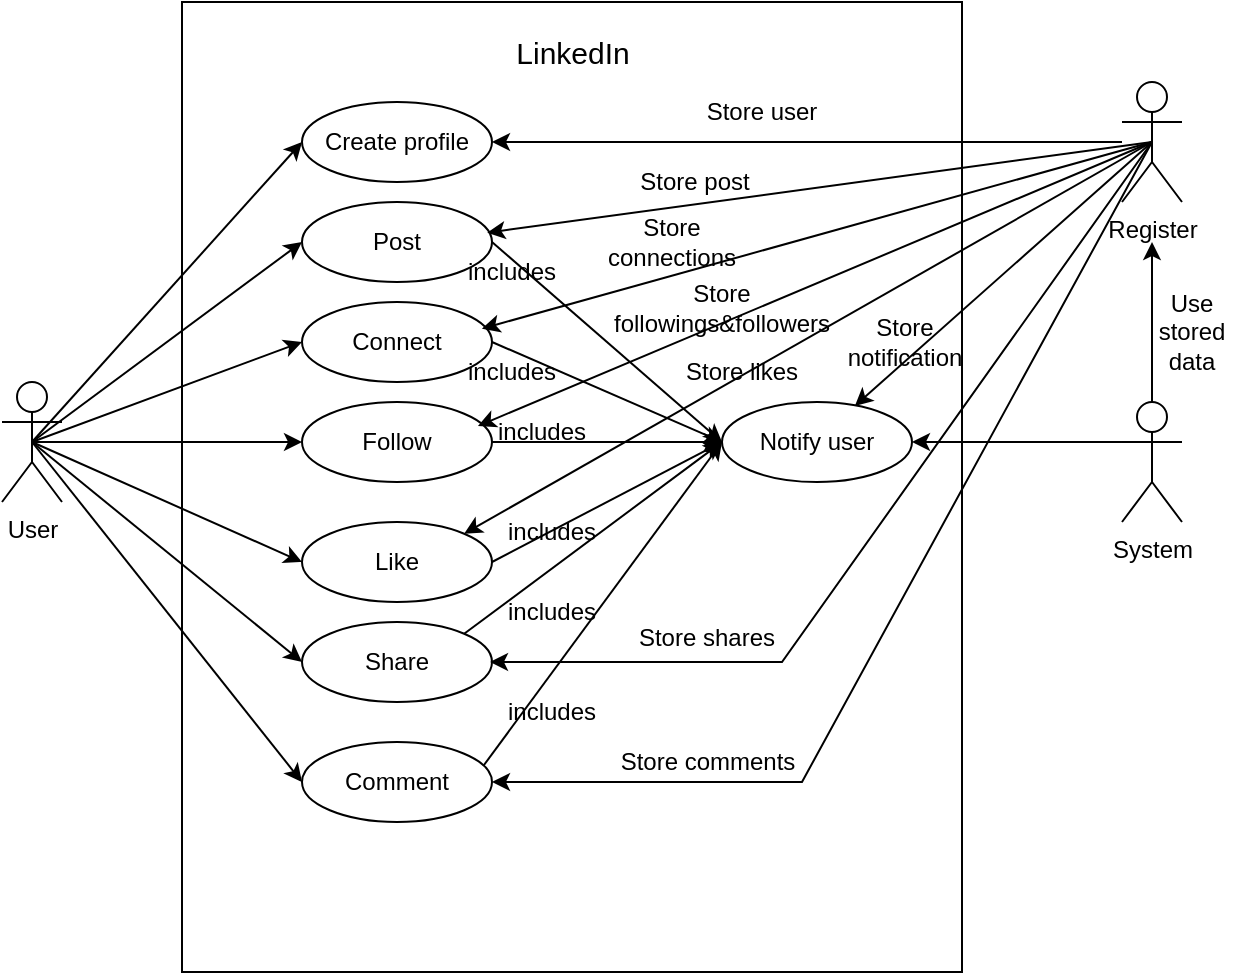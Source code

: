 <mxfile version="26.0.15">
  <diagram name="Page-1" id="u8KSf18VynHDoSZsbL8e">
    <mxGraphModel dx="662" dy="498" grid="1" gridSize="10" guides="1" tooltips="1" connect="1" arrows="1" fold="1" page="1" pageScale="1" pageWidth="850" pageHeight="1100" math="0" shadow="0">
      <root>
        <mxCell id="0" />
        <mxCell id="1" parent="0" />
        <mxCell id="f4uADDoj7FKuiAfa9lUN-1" value="" style="rounded=0;whiteSpace=wrap;html=1;" parent="1" vertex="1">
          <mxGeometry x="230" y="390" width="390" height="485" as="geometry" />
        </mxCell>
        <mxCell id="f4uADDoj7FKuiAfa9lUN-2" value="&lt;font style=&quot;font-size: 15px;&quot;&gt;LinkedIn&lt;/font&gt;" style="text;html=1;align=center;verticalAlign=middle;whiteSpace=wrap;rounded=0;" parent="1" vertex="1">
          <mxGeometry x="393" y="400" width="65" height="30" as="geometry" />
        </mxCell>
        <mxCell id="f4uADDoj7FKuiAfa9lUN-3" value="User" style="shape=umlActor;verticalLabelPosition=bottom;verticalAlign=top;html=1;outlineConnect=0;" parent="1" vertex="1">
          <mxGeometry x="140" y="580" width="30" height="60" as="geometry" />
        </mxCell>
        <mxCell id="TD6OLL0e27pg_p5R1bLh-2" style="edgeStyle=orthogonalEdgeStyle;rounded=0;orthogonalLoop=1;jettySize=auto;html=1;" parent="1" source="f4uADDoj7FKuiAfa9lUN-7" edge="1">
          <mxGeometry relative="1" as="geometry">
            <mxPoint x="715" y="510" as="targetPoint" />
          </mxGeometry>
        </mxCell>
        <mxCell id="TD6OLL0e27pg_p5R1bLh-9" style="edgeStyle=orthogonalEdgeStyle;rounded=0;orthogonalLoop=1;jettySize=auto;html=1;exitX=0;exitY=0.333;exitDx=0;exitDy=0;exitPerimeter=0;entryX=1;entryY=0.5;entryDx=0;entryDy=0;" parent="1" source="f4uADDoj7FKuiAfa9lUN-7" target="f4uADDoj7FKuiAfa9lUN-21" edge="1">
          <mxGeometry relative="1" as="geometry" />
        </mxCell>
        <mxCell id="f4uADDoj7FKuiAfa9lUN-7" value="System" style="shape=umlActor;verticalLabelPosition=bottom;verticalAlign=top;html=1;outlineConnect=0;" parent="1" vertex="1">
          <mxGeometry x="700" y="590" width="30" height="60" as="geometry" />
        </mxCell>
        <mxCell id="f4uADDoj7FKuiAfa9lUN-9" value="Create profile" style="ellipse;whiteSpace=wrap;html=1;" parent="1" vertex="1">
          <mxGeometry x="290" y="440" width="95" height="40" as="geometry" />
        </mxCell>
        <mxCell id="f4uADDoj7FKuiAfa9lUN-13" value="Post" style="ellipse;whiteSpace=wrap;html=1;" parent="1" vertex="1">
          <mxGeometry x="290" y="490" width="95" height="40" as="geometry" />
        </mxCell>
        <mxCell id="f4uADDoj7FKuiAfa9lUN-14" value="Connect" style="ellipse;whiteSpace=wrap;html=1;" parent="1" vertex="1">
          <mxGeometry x="290" y="540" width="95" height="40" as="geometry" />
        </mxCell>
        <mxCell id="f4uADDoj7FKuiAfa9lUN-17" value="Follow" style="ellipse;whiteSpace=wrap;html=1;" parent="1" vertex="1">
          <mxGeometry x="290" y="590" width="95" height="40" as="geometry" />
        </mxCell>
        <mxCell id="f4uADDoj7FKuiAfa9lUN-19" value="Like" style="ellipse;whiteSpace=wrap;html=1;" parent="1" vertex="1">
          <mxGeometry x="290" y="650" width="95" height="40" as="geometry" />
        </mxCell>
        <mxCell id="f4uADDoj7FKuiAfa9lUN-20" value="Share" style="ellipse;whiteSpace=wrap;html=1;" parent="1" vertex="1">
          <mxGeometry x="290" y="700" width="95" height="40" as="geometry" />
        </mxCell>
        <mxCell id="f4uADDoj7FKuiAfa9lUN-21" value="Notify user" style="ellipse;whiteSpace=wrap;html=1;" parent="1" vertex="1">
          <mxGeometry x="500" y="590" width="95" height="40" as="geometry" />
        </mxCell>
        <mxCell id="f4uADDoj7FKuiAfa9lUN-24" value="" style="endArrow=classic;html=1;rounded=0;exitX=0.5;exitY=0.5;exitDx=0;exitDy=0;exitPerimeter=0;entryX=0;entryY=0.5;entryDx=0;entryDy=0;" parent="1" source="f4uADDoj7FKuiAfa9lUN-3" target="f4uADDoj7FKuiAfa9lUN-13" edge="1">
          <mxGeometry width="50" height="50" relative="1" as="geometry">
            <mxPoint x="190" y="520" as="sourcePoint" />
            <mxPoint x="470" y="590" as="targetPoint" />
          </mxGeometry>
        </mxCell>
        <mxCell id="f4uADDoj7FKuiAfa9lUN-25" value="" style="endArrow=classic;html=1;rounded=0;exitX=0.5;exitY=0.5;exitDx=0;exitDy=0;exitPerimeter=0;entryX=0;entryY=0.5;entryDx=0;entryDy=0;" parent="1" source="f4uADDoj7FKuiAfa9lUN-3" target="f4uADDoj7FKuiAfa9lUN-14" edge="1">
          <mxGeometry width="50" height="50" relative="1" as="geometry">
            <mxPoint x="115" y="510" as="sourcePoint" />
            <mxPoint x="290" y="570" as="targetPoint" />
          </mxGeometry>
        </mxCell>
        <mxCell id="f4uADDoj7FKuiAfa9lUN-28" value="" style="endArrow=classic;html=1;rounded=0;exitX=0.5;exitY=0.5;exitDx=0;exitDy=0;exitPerimeter=0;entryX=0;entryY=0.5;entryDx=0;entryDy=0;" parent="1" source="f4uADDoj7FKuiAfa9lUN-3" target="f4uADDoj7FKuiAfa9lUN-17" edge="1">
          <mxGeometry width="50" height="50" relative="1" as="geometry">
            <mxPoint x="115" y="560" as="sourcePoint" />
            <mxPoint x="290" y="670" as="targetPoint" />
          </mxGeometry>
        </mxCell>
        <mxCell id="f4uADDoj7FKuiAfa9lUN-29" value="" style="endArrow=classic;html=1;rounded=0;exitX=0.5;exitY=0.5;exitDx=0;exitDy=0;exitPerimeter=0;entryX=0;entryY=0.5;entryDx=0;entryDy=0;" parent="1" source="f4uADDoj7FKuiAfa9lUN-3" target="f4uADDoj7FKuiAfa9lUN-19" edge="1">
          <mxGeometry width="50" height="50" relative="1" as="geometry">
            <mxPoint x="100" y="550" as="sourcePoint" />
            <mxPoint x="275" y="710" as="targetPoint" />
          </mxGeometry>
        </mxCell>
        <mxCell id="f4uADDoj7FKuiAfa9lUN-30" value="" style="endArrow=classic;html=1;rounded=0;entryX=0;entryY=0.5;entryDx=0;entryDy=0;exitX=0.5;exitY=0.5;exitDx=0;exitDy=0;exitPerimeter=0;" parent="1" source="f4uADDoj7FKuiAfa9lUN-3" edge="1">
          <mxGeometry width="50" height="50" relative="1" as="geometry">
            <mxPoint x="115" y="510" as="sourcePoint" />
            <mxPoint x="290" y="720" as="targetPoint" />
          </mxGeometry>
        </mxCell>
        <mxCell id="f4uADDoj7FKuiAfa9lUN-40" value="Comment" style="ellipse;whiteSpace=wrap;html=1;" parent="1" vertex="1">
          <mxGeometry x="290" y="760" width="95" height="40" as="geometry" />
        </mxCell>
        <mxCell id="f4uADDoj7FKuiAfa9lUN-41" value="" style="endArrow=classic;html=1;rounded=0;entryX=0;entryY=0.5;entryDx=0;entryDy=0;exitX=0.5;exitY=0.5;exitDx=0;exitDy=0;exitPerimeter=0;" parent="1" source="f4uADDoj7FKuiAfa9lUN-3" target="f4uADDoj7FKuiAfa9lUN-40" edge="1">
          <mxGeometry width="50" height="50" relative="1" as="geometry">
            <mxPoint x="115" y="507.5" as="sourcePoint" />
            <mxPoint x="290" y="767.5" as="targetPoint" />
          </mxGeometry>
        </mxCell>
        <mxCell id="f4uADDoj7FKuiAfa9lUN-44" value="includes" style="text;html=1;align=center;verticalAlign=middle;whiteSpace=wrap;rounded=0;" parent="1" vertex="1">
          <mxGeometry x="385" y="730" width="60" height="30" as="geometry" />
        </mxCell>
        <mxCell id="f4uADDoj7FKuiAfa9lUN-47" value="" style="endArrow=classic;html=1;rounded=0;exitX=1;exitY=0.5;exitDx=0;exitDy=0;entryX=0;entryY=0.5;entryDx=0;entryDy=0;" parent="1" target="f4uADDoj7FKuiAfa9lUN-21" edge="1">
          <mxGeometry width="50" height="50" relative="1" as="geometry">
            <mxPoint x="385" y="670" as="sourcePoint" />
            <mxPoint x="480" y="770" as="targetPoint" />
          </mxGeometry>
        </mxCell>
        <mxCell id="f4uADDoj7FKuiAfa9lUN-49" value="includes" style="text;html=1;align=center;verticalAlign=middle;whiteSpace=wrap;rounded=0;" parent="1" vertex="1">
          <mxGeometry x="380" y="590" width="60" height="30" as="geometry" />
        </mxCell>
        <mxCell id="f4uADDoj7FKuiAfa9lUN-51" value="" style="endArrow=classic;html=1;rounded=0;exitX=0.954;exitY=0.3;exitDx=0;exitDy=0;entryX=0;entryY=0.5;entryDx=0;entryDy=0;exitPerimeter=0;" parent="1" source="f4uADDoj7FKuiAfa9lUN-40" target="f4uADDoj7FKuiAfa9lUN-21" edge="1">
          <mxGeometry width="50" height="50" relative="1" as="geometry">
            <mxPoint x="385" y="770" as="sourcePoint" />
            <mxPoint x="480" y="870" as="targetPoint" />
          </mxGeometry>
        </mxCell>
        <mxCell id="f4uADDoj7FKuiAfa9lUN-52" value="" style="endArrow=classic;html=1;rounded=0;exitX=1;exitY=0;exitDx=0;exitDy=0;entryX=0;entryY=0.5;entryDx=0;entryDy=0;" parent="1" source="f4uADDoj7FKuiAfa9lUN-20" target="f4uADDoj7FKuiAfa9lUN-21" edge="1">
          <mxGeometry width="50" height="50" relative="1" as="geometry">
            <mxPoint x="385" y="720" as="sourcePoint" />
            <mxPoint x="490" y="830" as="targetPoint" />
          </mxGeometry>
        </mxCell>
        <mxCell id="f4uADDoj7FKuiAfa9lUN-46" value="includes" style="text;html=1;align=center;verticalAlign=middle;whiteSpace=wrap;rounded=0;" parent="1" vertex="1">
          <mxGeometry x="385" y="680" width="60" height="30" as="geometry" />
        </mxCell>
        <mxCell id="f4uADDoj7FKuiAfa9lUN-54" value="" style="endArrow=classic;html=1;rounded=0;exitX=1;exitY=0.5;exitDx=0;exitDy=0;entryX=0;entryY=0.5;entryDx=0;entryDy=0;" parent="1" source="f4uADDoj7FKuiAfa9lUN-17" target="f4uADDoj7FKuiAfa9lUN-21" edge="1">
          <mxGeometry width="50" height="50" relative="1" as="geometry">
            <mxPoint x="385" y="620" as="sourcePoint" />
            <mxPoint x="490" y="780" as="targetPoint" />
          </mxGeometry>
        </mxCell>
        <mxCell id="f4uADDoj7FKuiAfa9lUN-55" value="includes" style="text;html=1;align=center;verticalAlign=middle;whiteSpace=wrap;rounded=0;" parent="1" vertex="1">
          <mxGeometry x="385" y="640" width="60" height="30" as="geometry" />
        </mxCell>
        <mxCell id="f4uADDoj7FKuiAfa9lUN-56" value="" style="endArrow=classic;html=1;rounded=0;exitX=1;exitY=0.5;exitDx=0;exitDy=0;entryX=0;entryY=0.5;entryDx=0;entryDy=0;" parent="1" source="f4uADDoj7FKuiAfa9lUN-14" target="f4uADDoj7FKuiAfa9lUN-21" edge="1">
          <mxGeometry width="50" height="50" relative="1" as="geometry">
            <mxPoint x="385" y="570" as="sourcePoint" />
            <mxPoint x="500" y="780" as="targetPoint" />
          </mxGeometry>
        </mxCell>
        <mxCell id="f4uADDoj7FKuiAfa9lUN-57" value="includes" style="text;html=1;align=center;verticalAlign=middle;whiteSpace=wrap;rounded=0;" parent="1" vertex="1">
          <mxGeometry x="365" y="560" width="60" height="30" as="geometry" />
        </mxCell>
        <mxCell id="f4uADDoj7FKuiAfa9lUN-59" value="" style="endArrow=classic;html=1;rounded=0;exitX=1;exitY=0.5;exitDx=0;exitDy=0;entryX=0;entryY=0.5;entryDx=0;entryDy=0;" parent="1" target="f4uADDoj7FKuiAfa9lUN-21" edge="1">
          <mxGeometry width="50" height="50" relative="1" as="geometry">
            <mxPoint x="385" y="510" as="sourcePoint" />
            <mxPoint x="500" y="770" as="targetPoint" />
          </mxGeometry>
        </mxCell>
        <mxCell id="f4uADDoj7FKuiAfa9lUN-60" value="includes" style="text;html=1;align=center;verticalAlign=middle;whiteSpace=wrap;rounded=0;" parent="1" vertex="1">
          <mxGeometry x="365" y="510" width="60" height="30" as="geometry" />
        </mxCell>
        <mxCell id="f4uADDoj7FKuiAfa9lUN-64" value="" style="endArrow=classic;html=1;rounded=0;exitX=0.5;exitY=0.5;exitDx=0;exitDy=0;exitPerimeter=0;entryX=0;entryY=0.5;entryDx=0;entryDy=0;" parent="1" source="f4uADDoj7FKuiAfa9lUN-3" target="f4uADDoj7FKuiAfa9lUN-9" edge="1">
          <mxGeometry width="50" height="50" relative="1" as="geometry">
            <mxPoint x="150" y="590" as="sourcePoint" />
            <mxPoint x="285" y="490" as="targetPoint" />
          </mxGeometry>
        </mxCell>
        <mxCell id="TD6OLL0e27pg_p5R1bLh-6" style="edgeStyle=orthogonalEdgeStyle;rounded=0;orthogonalLoop=1;jettySize=auto;html=1;entryX=1;entryY=0.5;entryDx=0;entryDy=0;" parent="1" source="TD6OLL0e27pg_p5R1bLh-1" target="f4uADDoj7FKuiAfa9lUN-9" edge="1">
          <mxGeometry relative="1" as="geometry" />
        </mxCell>
        <mxCell id="TD6OLL0e27pg_p5R1bLh-1" value="Register" style="shape=umlActor;verticalLabelPosition=bottom;verticalAlign=top;html=1;outlineConnect=0;" parent="1" vertex="1">
          <mxGeometry x="700" y="430" width="30" height="60" as="geometry" />
        </mxCell>
        <mxCell id="TD6OLL0e27pg_p5R1bLh-3" value="Use stored data" style="text;html=1;align=center;verticalAlign=middle;whiteSpace=wrap;rounded=0;" parent="1" vertex="1">
          <mxGeometry x="710" y="540" width="50" height="30" as="geometry" />
        </mxCell>
        <mxCell id="TD6OLL0e27pg_p5R1bLh-10" value="" style="endArrow=classic;html=1;rounded=0;exitX=0.5;exitY=0.5;exitDx=0;exitDy=0;exitPerimeter=0;entryX=0.975;entryY=0.383;entryDx=0;entryDy=0;entryPerimeter=0;" parent="1" source="TD6OLL0e27pg_p5R1bLh-1" target="f4uADDoj7FKuiAfa9lUN-13" edge="1">
          <mxGeometry width="50" height="50" relative="1" as="geometry">
            <mxPoint x="480" y="530" as="sourcePoint" />
            <mxPoint x="530" y="480" as="targetPoint" />
          </mxGeometry>
        </mxCell>
        <mxCell id="TD6OLL0e27pg_p5R1bLh-11" value="Store user" style="text;html=1;align=center;verticalAlign=middle;whiteSpace=wrap;rounded=0;" parent="1" vertex="1">
          <mxGeometry x="490" y="430" width="60" height="30" as="geometry" />
        </mxCell>
        <mxCell id="TD6OLL0e27pg_p5R1bLh-12" value="Store post" style="text;html=1;align=center;verticalAlign=middle;whiteSpace=wrap;rounded=0;" parent="1" vertex="1">
          <mxGeometry x="458" y="470" width="57" height="20" as="geometry" />
        </mxCell>
        <mxCell id="TD6OLL0e27pg_p5R1bLh-14" value="" style="endArrow=classic;html=1;rounded=0;exitX=0.5;exitY=0.5;exitDx=0;exitDy=0;exitPerimeter=0;entryX=0.947;entryY=0.333;entryDx=0;entryDy=0;entryPerimeter=0;" parent="1" source="TD6OLL0e27pg_p5R1bLh-1" target="f4uADDoj7FKuiAfa9lUN-14" edge="1">
          <mxGeometry width="50" height="50" relative="1" as="geometry">
            <mxPoint x="712" y="515" as="sourcePoint" />
            <mxPoint x="380" y="560" as="targetPoint" />
          </mxGeometry>
        </mxCell>
        <mxCell id="TD6OLL0e27pg_p5R1bLh-15" value="" style="endArrow=classic;html=1;rounded=0;exitX=0.5;exitY=0.5;exitDx=0;exitDy=0;exitPerimeter=0;entryX=0.926;entryY=0.3;entryDx=0;entryDy=0;entryPerimeter=0;" parent="1" source="TD6OLL0e27pg_p5R1bLh-1" target="f4uADDoj7FKuiAfa9lUN-17" edge="1">
          <mxGeometry width="50" height="50" relative="1" as="geometry">
            <mxPoint x="725" y="470" as="sourcePoint" />
            <mxPoint x="390" y="570" as="targetPoint" />
          </mxGeometry>
        </mxCell>
        <mxCell id="TD6OLL0e27pg_p5R1bLh-16" value="Store connections" style="text;html=1;align=center;verticalAlign=middle;whiteSpace=wrap;rounded=0;" parent="1" vertex="1">
          <mxGeometry x="450" y="500" width="50" height="20" as="geometry" />
        </mxCell>
        <mxCell id="TD6OLL0e27pg_p5R1bLh-17" value="Store followings&amp;amp;followers" style="text;html=1;align=center;verticalAlign=middle;whiteSpace=wrap;rounded=0;" parent="1" vertex="1">
          <mxGeometry x="470" y="525" width="60" height="35" as="geometry" />
        </mxCell>
        <mxCell id="TD6OLL0e27pg_p5R1bLh-21" value="" style="endArrow=classic;html=1;rounded=0;exitX=0.5;exitY=0.5;exitDx=0;exitDy=0;exitPerimeter=0;entryX=1;entryY=0;entryDx=0;entryDy=0;" parent="1" source="TD6OLL0e27pg_p5R1bLh-1" target="f4uADDoj7FKuiAfa9lUN-19" edge="1">
          <mxGeometry width="50" height="50" relative="1" as="geometry">
            <mxPoint x="716" y="508" as="sourcePoint" />
            <mxPoint x="363" y="652" as="targetPoint" />
          </mxGeometry>
        </mxCell>
        <mxCell id="TD6OLL0e27pg_p5R1bLh-22" value="Store likes" style="text;html=1;align=center;verticalAlign=middle;whiteSpace=wrap;rounded=0;" parent="1" vertex="1">
          <mxGeometry x="480" y="560" width="60" height="30" as="geometry" />
        </mxCell>
        <mxCell id="TD6OLL0e27pg_p5R1bLh-23" value="" style="endArrow=classic;html=1;rounded=0;exitX=0.5;exitY=0.5;exitDx=0;exitDy=0;exitPerimeter=0;entryX=0.926;entryY=0.3;entryDx=0;entryDy=0;entryPerimeter=0;" parent="1" source="TD6OLL0e27pg_p5R1bLh-1" edge="1">
          <mxGeometry width="50" height="50" relative="1" as="geometry">
            <mxPoint x="720" y="520" as="sourcePoint" />
            <mxPoint x="384" y="720" as="targetPoint" />
            <Array as="points">
              <mxPoint x="530" y="720" />
            </Array>
          </mxGeometry>
        </mxCell>
        <mxCell id="TD6OLL0e27pg_p5R1bLh-24" value="Store shares" style="text;html=1;align=center;verticalAlign=middle;whiteSpace=wrap;rounded=0;" parent="1" vertex="1">
          <mxGeometry x="450" y="700" width="85" height="15" as="geometry" />
        </mxCell>
        <mxCell id="TD6OLL0e27pg_p5R1bLh-29" value="" style="endArrow=classic;html=1;rounded=0;exitX=0.5;exitY=0.5;exitDx=0;exitDy=0;exitPerimeter=0;entryX=1;entryY=0.5;entryDx=0;entryDy=0;" parent="1" source="TD6OLL0e27pg_p5R1bLh-1" target="f4uADDoj7FKuiAfa9lUN-40" edge="1">
          <mxGeometry width="50" height="50" relative="1" as="geometry">
            <mxPoint x="700" y="564" as="sourcePoint" />
            <mxPoint x="356" y="760" as="targetPoint" />
            <Array as="points">
              <mxPoint x="540" y="780" />
            </Array>
          </mxGeometry>
        </mxCell>
        <mxCell id="TD6OLL0e27pg_p5R1bLh-30" value="Store comments" style="text;html=1;align=center;verticalAlign=middle;whiteSpace=wrap;rounded=0;" parent="1" vertex="1">
          <mxGeometry x="447.5" y="760" width="90" height="20" as="geometry" />
        </mxCell>
        <mxCell id="zmCBD2ttUIYFSD-F3IsD-1" value="" style="endArrow=classic;html=1;rounded=0;exitX=0.5;exitY=0.5;exitDx=0;exitDy=0;exitPerimeter=0;entryX=0.699;entryY=0.05;entryDx=0;entryDy=0;entryPerimeter=0;" edge="1" parent="1" source="TD6OLL0e27pg_p5R1bLh-1" target="f4uADDoj7FKuiAfa9lUN-21">
          <mxGeometry width="50" height="50" relative="1" as="geometry">
            <mxPoint x="725" y="470" as="sourcePoint" />
            <mxPoint x="393" y="515" as="targetPoint" />
          </mxGeometry>
        </mxCell>
        <mxCell id="zmCBD2ttUIYFSD-F3IsD-2" value="Store notification" style="text;html=1;align=center;verticalAlign=middle;whiteSpace=wrap;rounded=0;" vertex="1" parent="1">
          <mxGeometry x="563" y="550" width="57" height="20" as="geometry" />
        </mxCell>
      </root>
    </mxGraphModel>
  </diagram>
</mxfile>
